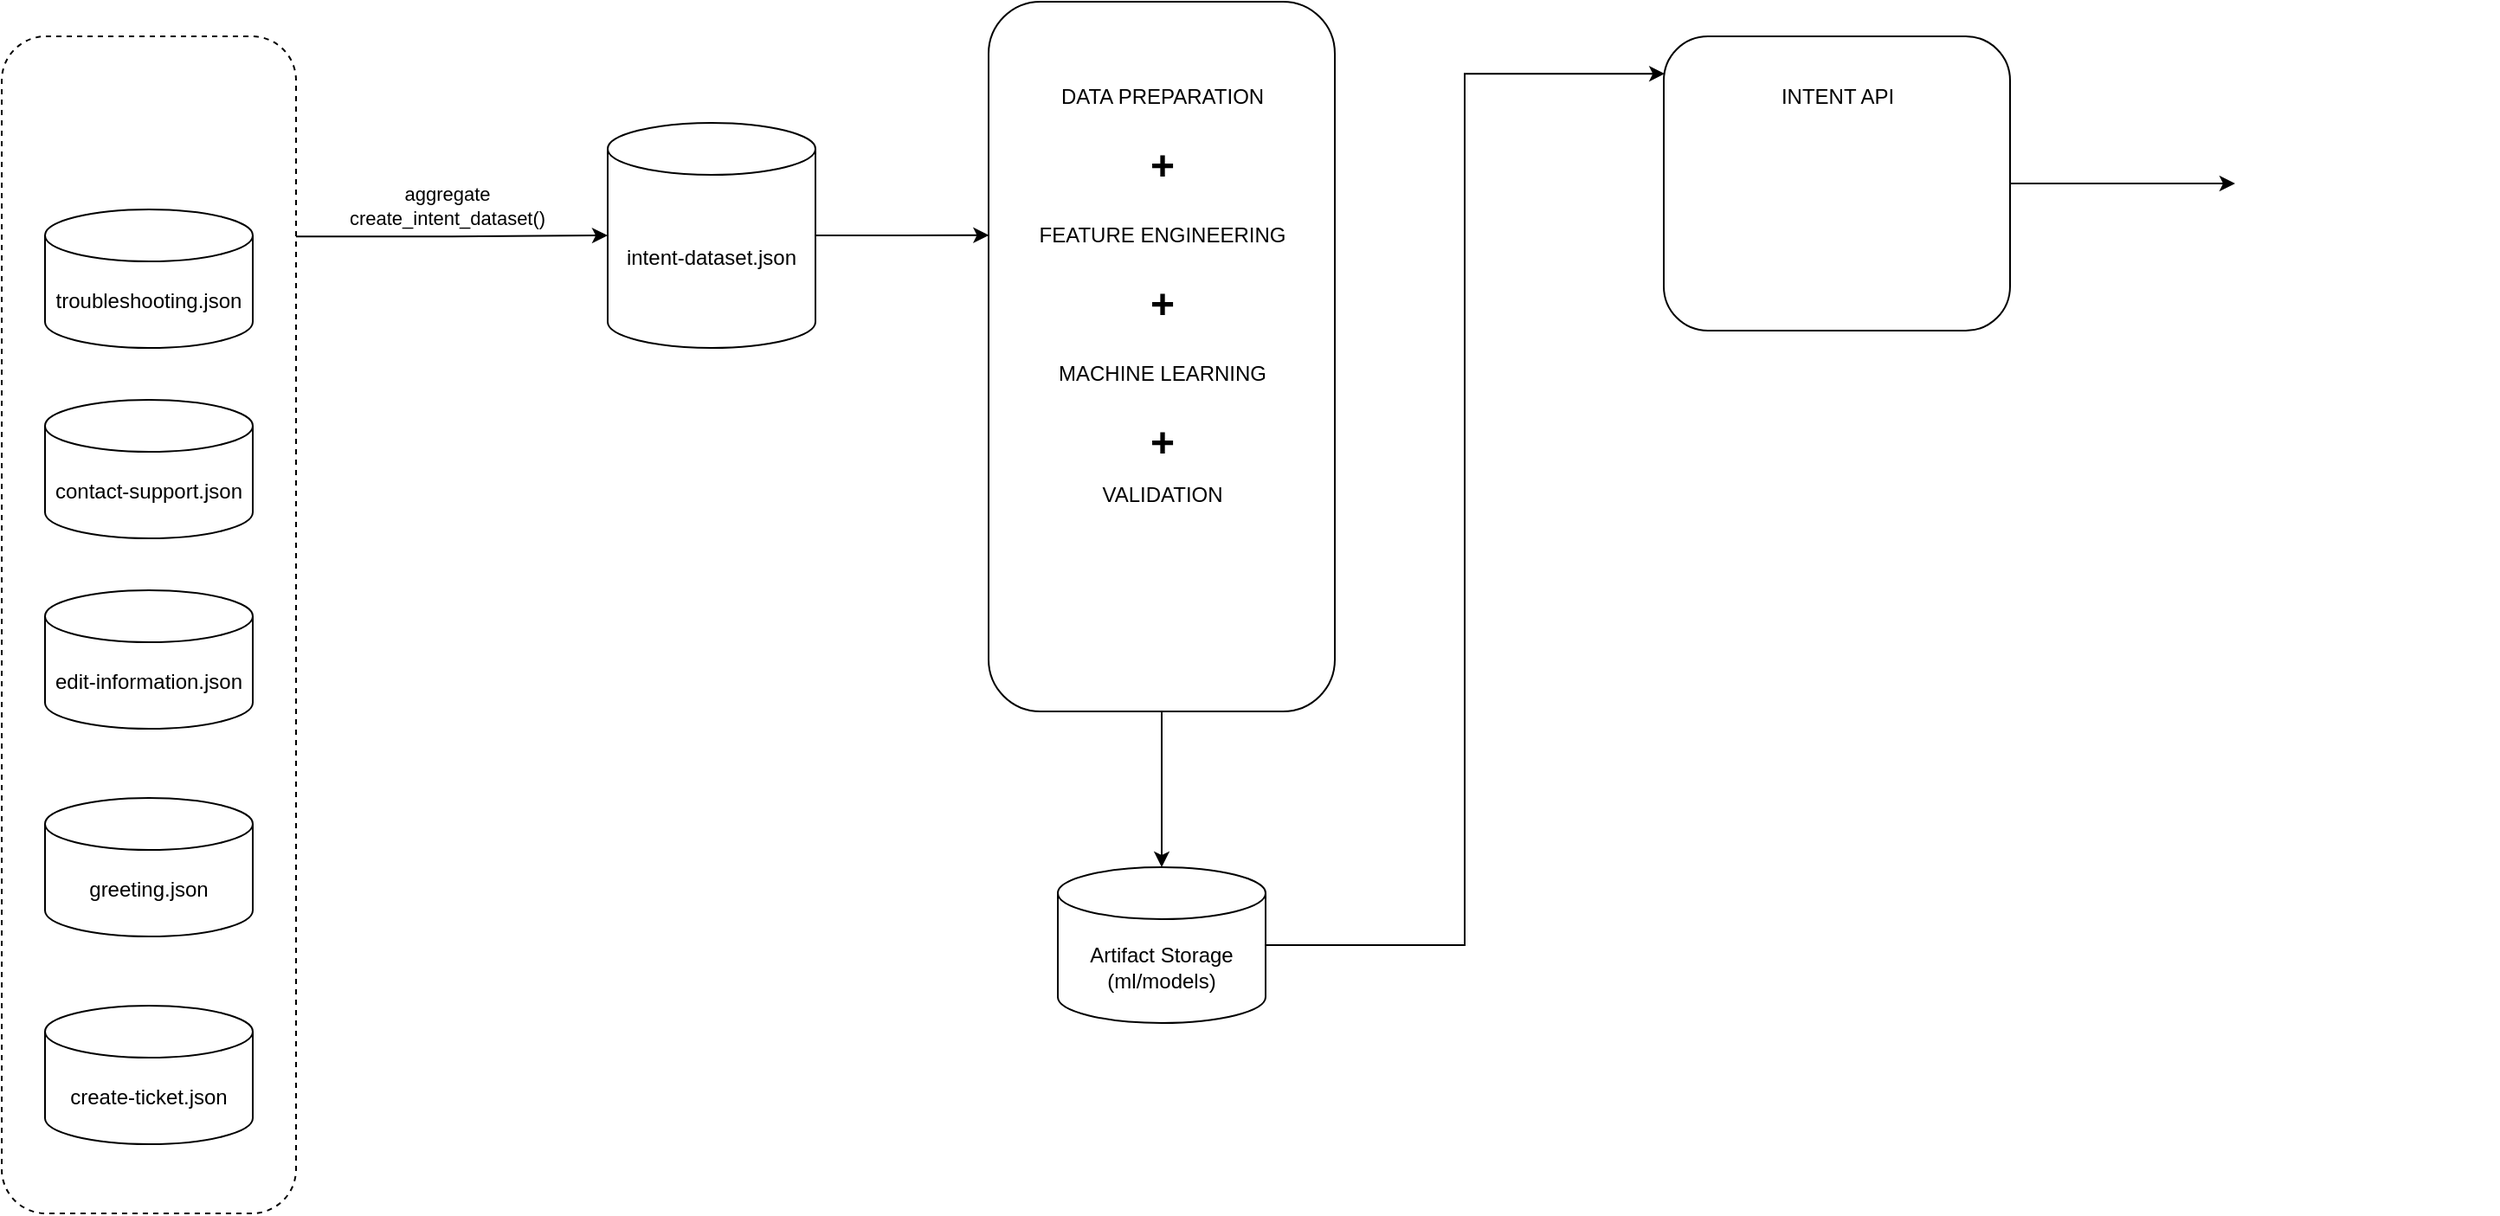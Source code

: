 <mxfile version="20.5.3" type="embed"><diagram id="23iRSUPoRavnBvh4doch" name="solution"><mxGraphModel dx="1085" dy="184" grid="1" gridSize="10" guides="1" tooltips="1" connect="1" arrows="1" fold="1" page="1" pageScale="1" pageWidth="827" pageHeight="1169" math="0" shadow="0"><root><mxCell id="0"/><mxCell id="1" parent="0"/><mxCell id="11" style="edgeStyle=orthogonalEdgeStyle;rounded=0;orthogonalLoop=1;jettySize=auto;html=1;entryX=0;entryY=0.5;entryDx=0;entryDy=0;entryPerimeter=0;exitX=0.995;exitY=0.17;exitDx=0;exitDy=0;exitPerimeter=0;" edge="1" parent="1" source="7" target="10"><mxGeometry relative="1" as="geometry"><mxPoint x="40" y="285" as="sourcePoint"/></mxGeometry></mxCell><mxCell id="12" value="aggregate&lt;br&gt;create_intent_dataset()" style="edgeLabel;html=1;align=center;verticalAlign=middle;resizable=0;points=[];" vertex="1" connectable="0" parent="11"><mxGeometry x="-0.301" y="1" relative="1" as="geometry"><mxPoint x="24" y="-17" as="offset"/></mxGeometry></mxCell><mxCell id="7" value="" style="rounded=1;whiteSpace=wrap;html=1;dashed=1;" vertex="1" parent="1"><mxGeometry x="-180" y="170" width="170" height="680" as="geometry"/></mxCell><mxCell id="2" value="troubleshooting.json" style="shape=cylinder3;whiteSpace=wrap;html=1;boundedLbl=1;backgroundOutline=1;size=15;" vertex="1" parent="1"><mxGeometry x="-155" y="270" width="120" height="80" as="geometry"/></mxCell><mxCell id="3" value="contact-support.json" style="shape=cylinder3;whiteSpace=wrap;html=1;boundedLbl=1;backgroundOutline=1;size=15;" vertex="1" parent="1"><mxGeometry x="-155" y="380" width="120" height="80" as="geometry"/></mxCell><mxCell id="4" value="edit-information.json" style="shape=cylinder3;whiteSpace=wrap;html=1;boundedLbl=1;backgroundOutline=1;size=15;" vertex="1" parent="1"><mxGeometry x="-155" y="490" width="120" height="80" as="geometry"/></mxCell><mxCell id="5" value="greeting.json" style="shape=cylinder3;whiteSpace=wrap;html=1;boundedLbl=1;backgroundOutline=1;size=15;" vertex="1" parent="1"><mxGeometry x="-155" y="610" width="120" height="80" as="geometry"/></mxCell><mxCell id="6" value="create-ticket.json" style="shape=cylinder3;whiteSpace=wrap;html=1;boundedLbl=1;backgroundOutline=1;size=15;" vertex="1" parent="1"><mxGeometry x="-155" y="730" width="120" height="80" as="geometry"/></mxCell><mxCell id="8" value="" style="shape=image;verticalLabelPosition=bottom;labelBackgroundColor=default;verticalAlign=top;aspect=fixed;imageAspect=0;image=https://logodownload.org/wp-content/uploads/2023/04/chatgpt-logo-0.png;" vertex="1" parent="1"><mxGeometry x="-130" y="190" width="70" height="70" as="geometry"/></mxCell><mxCell id="30" style="edgeStyle=orthogonalEdgeStyle;rounded=0;orthogonalLoop=1;jettySize=auto;html=1;exitX=1;exitY=0.5;exitDx=0;exitDy=0;exitPerimeter=0;entryX=0.001;entryY=0.329;entryDx=0;entryDy=0;entryPerimeter=0;" edge="1" parent="1" source="10" target="13"><mxGeometry relative="1" as="geometry"/></mxCell><mxCell id="10" value="intent-dataset.json" style="shape=cylinder3;whiteSpace=wrap;html=1;boundedLbl=1;backgroundOutline=1;size=15;" vertex="1" parent="1"><mxGeometry x="170" y="220" width="120" height="130" as="geometry"/></mxCell><mxCell id="33" style="edgeStyle=orthogonalEdgeStyle;rounded=0;orthogonalLoop=1;jettySize=auto;html=1;entryX=0.5;entryY=0;entryDx=0;entryDy=0;entryPerimeter=0;" edge="1" parent="1" source="13" target="32"><mxGeometry relative="1" as="geometry"/></mxCell><mxCell id="13" value="" style="rounded=1;whiteSpace=wrap;html=1;align=left;" vertex="1" parent="1"><mxGeometry x="390" y="150" width="200" height="410" as="geometry"/></mxCell><mxCell id="14" value="DATA PREPARATION" style="text;html=1;align=center;verticalAlign=middle;resizable=0;points=[];autosize=1;strokeColor=none;fillColor=none;" vertex="1" parent="1"><mxGeometry x="420" y="190" width="140" height="30" as="geometry"/></mxCell><mxCell id="15" value="FEATURE ENGINEERING" style="text;html=1;align=center;verticalAlign=middle;resizable=0;points=[];autosize=1;strokeColor=none;fillColor=none;" vertex="1" parent="1"><mxGeometry x="405" y="270" width="170" height="30" as="geometry"/></mxCell><mxCell id="16" value="MACHINE LEARNING" style="text;html=1;align=center;verticalAlign=middle;resizable=0;points=[];autosize=1;strokeColor=none;fillColor=none;" vertex="1" parent="1"><mxGeometry x="420" y="350" width="140" height="30" as="geometry"/></mxCell><mxCell id="17" value="VALIDATION" style="text;html=1;align=center;verticalAlign=middle;resizable=0;points=[];autosize=1;strokeColor=none;fillColor=none;" vertex="1" parent="1"><mxGeometry x="445" y="420" width="90" height="30" as="geometry"/></mxCell><mxCell id="19" value="&lt;h1&gt;+&lt;/h1&gt;" style="text;html=1;align=center;verticalAlign=middle;resizable=0;points=[];autosize=1;strokeColor=none;fillColor=none;" vertex="1" parent="1"><mxGeometry x="470" y="290" width="40" height="70" as="geometry"/></mxCell><mxCell id="21" value="&lt;h1&gt;+&lt;/h1&gt;" style="text;html=1;align=center;verticalAlign=middle;resizable=0;points=[];autosize=1;strokeColor=none;fillColor=none;" vertex="1" parent="1"><mxGeometry x="470" y="370" width="40" height="70" as="geometry"/></mxCell><mxCell id="22" value="&lt;h1&gt;+&lt;/h1&gt;" style="text;html=1;align=center;verticalAlign=middle;resizable=0;points=[];autosize=1;strokeColor=none;fillColor=none;" vertex="1" parent="1"><mxGeometry x="470" y="210" width="40" height="70" as="geometry"/></mxCell><mxCell id="24" value="" style="shape=image;verticalLabelPosition=bottom;labelBackgroundColor=default;verticalAlign=top;aspect=fixed;imageAspect=0;image=https://upload.wikimedia.org/wikipedia/commons/thumb/0/05/Scikit_learn_logo_small.svg/1024px-Scikit_learn_logo_small.svg.png;" vertex="1" parent="1"><mxGeometry x="510" y="448.65" width="55" height="29.62" as="geometry"/></mxCell><mxCell id="26" value="" style="shape=image;verticalLabelPosition=bottom;labelBackgroundColor=default;verticalAlign=top;aspect=fixed;imageAspect=0;image=https://upload.wikimedia.org/wikipedia/commons/thumb/e/ed/Pandas_logo.svg/1280px-Pandas_logo.svg.png;" vertex="1" parent="1"><mxGeometry x="390" y="450" width="70" height="28.27" as="geometry"/></mxCell><mxCell id="27" value="" style="shape=image;verticalLabelPosition=bottom;labelBackgroundColor=default;verticalAlign=top;aspect=fixed;imageAspect=0;image=https://user-images.githubusercontent.com/67586773/105040771-43887300-5a88-11eb-9f01-bee100b9ef22.png;" vertex="1" parent="1"><mxGeometry x="405" y="478.27" width="70" height="70" as="geometry"/></mxCell><mxCell id="35" style="edgeStyle=orthogonalEdgeStyle;rounded=0;orthogonalLoop=1;jettySize=auto;html=1;exitX=1;exitY=0.5;exitDx=0;exitDy=0;exitPerimeter=0;entryX=0.003;entryY=0.127;entryDx=0;entryDy=0;entryPerimeter=0;" edge="1" parent="1" source="32" target="34"><mxGeometry relative="1" as="geometry"/></mxCell><mxCell id="32" value="Artifact Storage&lt;br&gt;(ml/models)" style="shape=cylinder3;whiteSpace=wrap;html=1;boundedLbl=1;backgroundOutline=1;size=15;" vertex="1" parent="1"><mxGeometry x="430" y="650" width="120" height="90" as="geometry"/></mxCell><mxCell id="51" style="edgeStyle=orthogonalEdgeStyle;rounded=0;orthogonalLoop=1;jettySize=auto;html=1;entryX=0;entryY=0.5;entryDx=0;entryDy=0;" edge="1" parent="1" source="34" target="50"><mxGeometry relative="1" as="geometry"/></mxCell><mxCell id="34" value="" style="rounded=1;whiteSpace=wrap;html=1;align=left;" vertex="1" parent="1"><mxGeometry x="780" y="170" width="200" height="170" as="geometry"/></mxCell><mxCell id="36" style="edgeStyle=orthogonalEdgeStyle;rounded=0;orthogonalLoop=1;jettySize=auto;html=1;exitX=0.5;exitY=1;exitDx=0;exitDy=0;" edge="1" parent="1" source="34" target="34"><mxGeometry relative="1" as="geometry"/></mxCell><mxCell id="38" value="INTENT API" style="text;html=1;align=center;verticalAlign=middle;resizable=0;points=[];autosize=1;strokeColor=none;fillColor=none;" vertex="1" parent="1"><mxGeometry x="835" y="190" width="90" height="30" as="geometry"/></mxCell><mxCell id="46" value="" style="shape=image;verticalLabelPosition=bottom;labelBackgroundColor=default;verticalAlign=top;aspect=fixed;imageAspect=0;image=https://seeklogo.com/images/D/docker-logo-6D6F987702-seeklogo.com.png;" vertex="1" parent="1"><mxGeometry x="800" y="240" width="85.71" height="72" as="geometry"/></mxCell><mxCell id="47" value="" style="shape=image;verticalLabelPosition=bottom;labelBackgroundColor=default;verticalAlign=top;aspect=fixed;imageAspect=0;image=https://seeklogo.com/images/F/fastapi-logo-541BAA112F-seeklogo.com.png;" vertex="1" parent="1"><mxGeometry x="900" y="240" width="60" height="60" as="geometry"/></mxCell><mxCell id="50" value="" style="shape=image;verticalLabelPosition=bottom;labelBackgroundColor=default;verticalAlign=top;aspect=fixed;imageAspect=0;image=https://cdn-icons-png.flaticon.com/512/81/81043.png;" vertex="1" parent="1"><mxGeometry x="1110" y="179" width="152" height="152" as="geometry"/></mxCell><mxCell id="52" value="" style="shape=image;verticalLabelPosition=bottom;labelBackgroundColor=default;verticalAlign=top;aspect=fixed;imageAspect=0;image=https://mlflow.org/docs/latest/_static/MLflow-logo-final-black.png;" vertex="1" parent="1"><mxGeometry x="483.32" y="515" width="81.68" height="30" as="geometry"/></mxCell></root></mxGraphModel></diagram></mxfile>